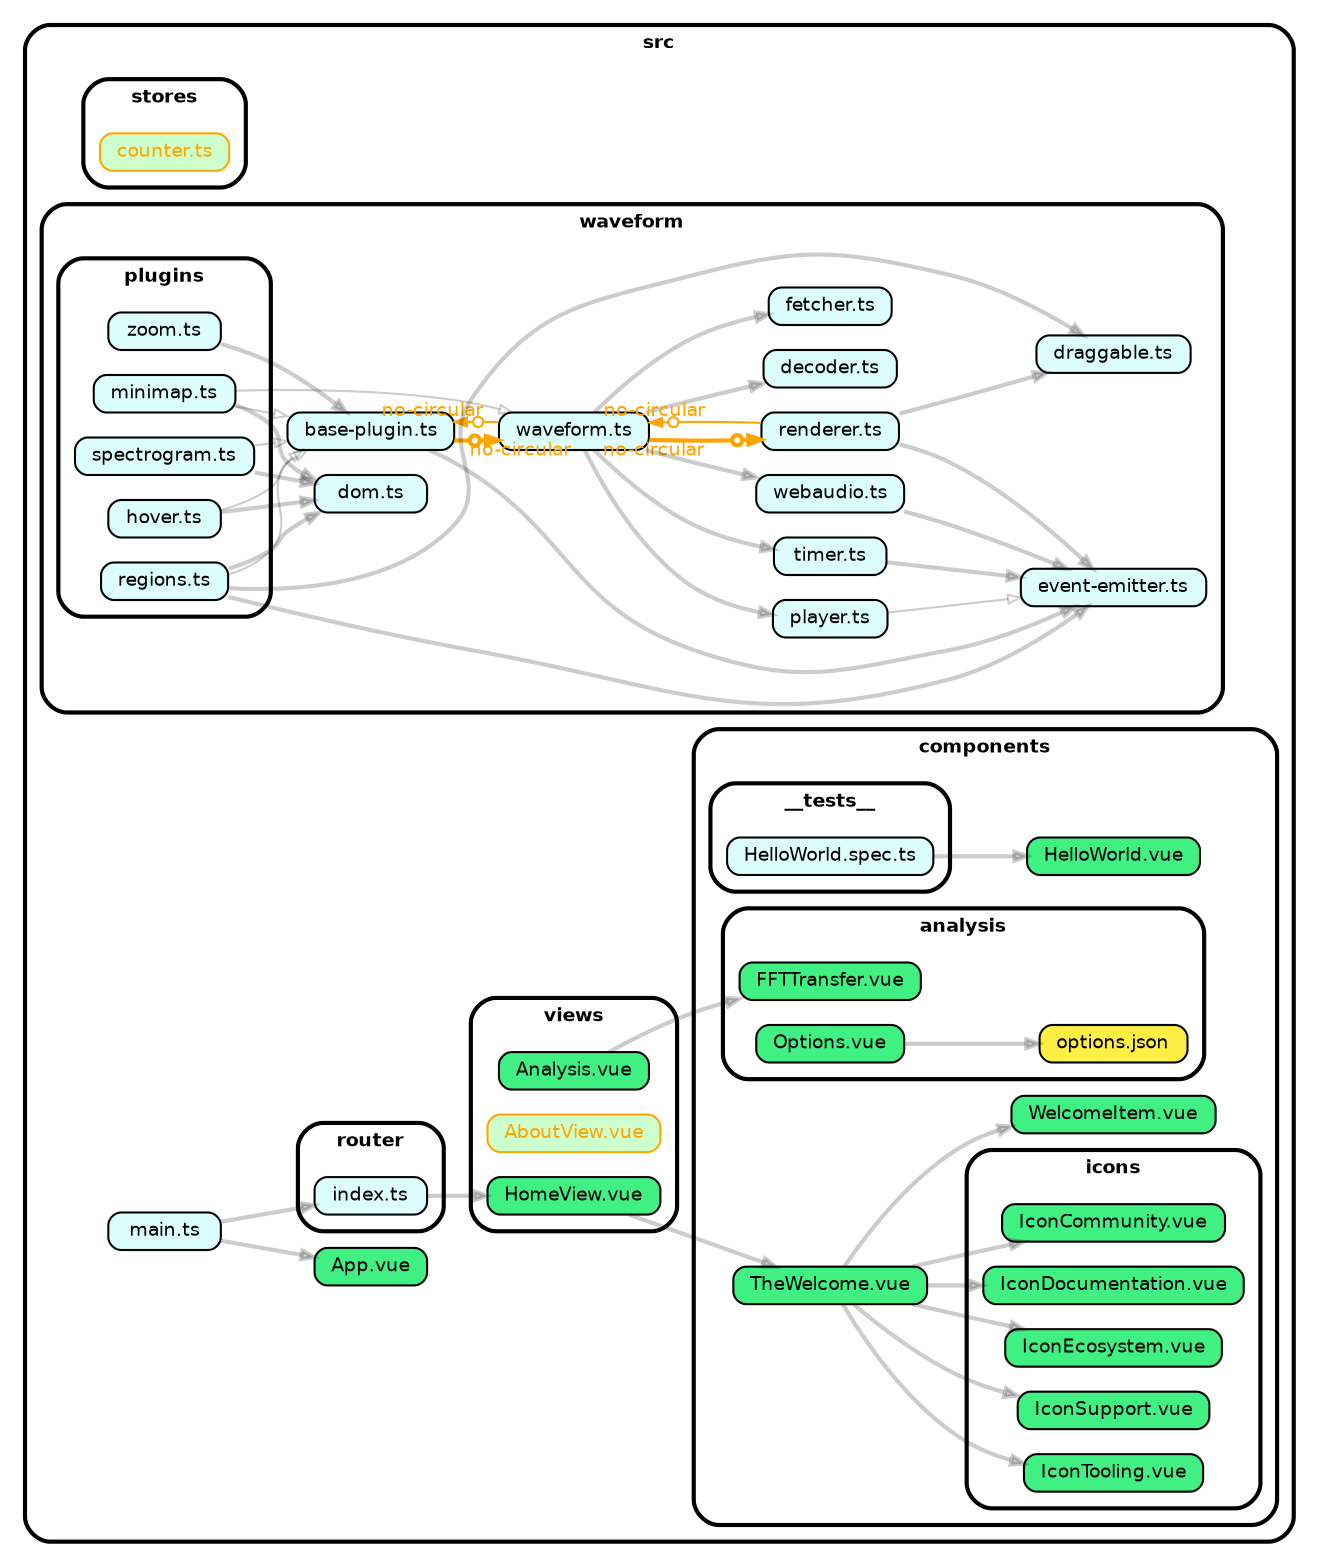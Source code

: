 strict digraph "dependency-cruiser output"{
    rankdir="LR" splines="true" overlap="false" nodesep="0.16" ranksep="0.18" fontname="Helvetica-bold" fontsize="9" style="rounded,bold,filled" fillcolor="#ffffff" compound="true"
    node [shape="box" style="rounded, filled" height="0.2" color="black" fillcolor="#ffffcc" fontcolor="black" fontname="Helvetica" fontsize="9"]
    edge [arrowhead="normal" arrowsize="0.6" penwidth="2.0" color="#00000033" fontname="Helvetica" fontsize="9"]

    subgraph "cluster_src" {label="src" "src/App.vue" [label=<App.vue> tooltip="App.vue" URL="src/App.vue" fillcolor="#41f083"] }
    subgraph "cluster_src" {label="src" subgraph "cluster_src/components" {label="components" "src/components/HelloWorld.vue" [label=<HelloWorld.vue> tooltip="HelloWorld.vue" URL="src/components/HelloWorld.vue" fillcolor="#41f083"] } }
    subgraph "cluster_src" {label="src" subgraph "cluster_src/components" {label="components" "src/components/TheWelcome.vue" [label=<TheWelcome.vue> tooltip="TheWelcome.vue" URL="src/components/TheWelcome.vue" fillcolor="#41f083"] } }
    "src/components/TheWelcome.vue" -> "src/components/icons/IconCommunity.vue"
    "src/components/TheWelcome.vue" -> "src/components/icons/IconDocumentation.vue"
    "src/components/TheWelcome.vue" -> "src/components/icons/IconEcosystem.vue"
    "src/components/TheWelcome.vue" -> "src/components/icons/IconSupport.vue"
    "src/components/TheWelcome.vue" -> "src/components/icons/IconTooling.vue"
    "src/components/TheWelcome.vue" -> "src/components/WelcomeItem.vue"
    subgraph "cluster_src" {label="src" subgraph "cluster_src/components" {label="components" "src/components/WelcomeItem.vue" [label=<WelcomeItem.vue> tooltip="WelcomeItem.vue" URL="src/components/WelcomeItem.vue" fillcolor="#41f083"] } }
    subgraph "cluster_src" {label="src" subgraph "cluster_src/components" {label="components" subgraph "cluster_src/components/__tests__" {label="__tests__" "src/components/__tests__/HelloWorld.spec.ts" [label=<HelloWorld.spec.ts> tooltip="HelloWorld.spec.ts" URL="src/components/__tests__/HelloWorld.spec.ts" fillcolor="#ddfeff"] } } }
    "src/components/__tests__/HelloWorld.spec.ts" -> "src/components/HelloWorld.vue"
    subgraph "cluster_src" {label="src" subgraph "cluster_src/components" {label="components" subgraph "cluster_src/components/analysis" {label="analysis" "src/components/analysis/FFTTransfer.vue" [label=<FFTTransfer.vue> tooltip="FFTTransfer.vue" URL="src/components/analysis/FFTTransfer.vue" fillcolor="#41f083"] } } }
    subgraph "cluster_src" {label="src" subgraph "cluster_src/components" {label="components" subgraph "cluster_src/components/analysis" {label="analysis" "src/components/analysis/Options.vue" [label=<Options.vue> tooltip="Options.vue" URL="src/components/analysis/Options.vue" fillcolor="#41f083"] } } }
    "src/components/analysis/Options.vue" -> "src/components/analysis/options.json"
    subgraph "cluster_src" {label="src" subgraph "cluster_src/components" {label="components" subgraph "cluster_src/components/analysis" {label="analysis" "src/components/analysis/options.json" [label=<options.json> tooltip="options.json" URL="src/components/analysis/options.json" fillcolor="#ffee44"] } } }
    subgraph "cluster_src" {label="src" subgraph "cluster_src/components" {label="components" subgraph "cluster_src/components/icons" {label="icons" "src/components/icons/IconCommunity.vue" [label=<IconCommunity.vue> tooltip="IconCommunity.vue" URL="src/components/icons/IconCommunity.vue" fillcolor="#41f083"] } } }
    subgraph "cluster_src" {label="src" subgraph "cluster_src/components" {label="components" subgraph "cluster_src/components/icons" {label="icons" "src/components/icons/IconDocumentation.vue" [label=<IconDocumentation.vue> tooltip="IconDocumentation.vue" URL="src/components/icons/IconDocumentation.vue" fillcolor="#41f083"] } } }
    subgraph "cluster_src" {label="src" subgraph "cluster_src/components" {label="components" subgraph "cluster_src/components/icons" {label="icons" "src/components/icons/IconEcosystem.vue" [label=<IconEcosystem.vue> tooltip="IconEcosystem.vue" URL="src/components/icons/IconEcosystem.vue" fillcolor="#41f083"] } } }
    subgraph "cluster_src" {label="src" subgraph "cluster_src/components" {label="components" subgraph "cluster_src/components/icons" {label="icons" "src/components/icons/IconSupport.vue" [label=<IconSupport.vue> tooltip="IconSupport.vue" URL="src/components/icons/IconSupport.vue" fillcolor="#41f083"] } } }
    subgraph "cluster_src" {label="src" subgraph "cluster_src/components" {label="components" subgraph "cluster_src/components/icons" {label="icons" "src/components/icons/IconTooling.vue" [label=<IconTooling.vue> tooltip="IconTooling.vue" URL="src/components/icons/IconTooling.vue" fillcolor="#41f083"] } } }
    subgraph "cluster_src" {label="src" "src/main.ts" [label=<main.ts> tooltip="main.ts" URL="src/main.ts" fillcolor="#ddfeff"] }
    "src/main.ts" -> "src/App.vue"
    "src/main.ts" -> "src/router/index.ts"
    subgraph "cluster_src" {label="src" subgraph "cluster_src/router" {label="router" "src/router/index.ts" [label=<index.ts> tooltip="index.ts" URL="src/router/index.ts" fillcolor="#ddfeff"] } }
    "src/router/index.ts" -> "src/views/HomeView.vue"
    subgraph "cluster_src" {label="src" subgraph "cluster_src/stores" {label="stores" "src/stores/counter.ts" [label=<counter.ts> tooltip="no-orphans" URL="src/stores/counter.ts" fillcolor="#ccffcc" fontcolor="orange" color="orange"] } }
    subgraph "cluster_src" {label="src" subgraph "cluster_src/views" {label="views" "src/views/AboutView.vue" [label=<AboutView.vue> tooltip="no-orphans" URL="src/views/AboutView.vue" fillcolor="#ccffcc" fontcolor="orange" color="orange"] } }
    subgraph "cluster_src" {label="src" subgraph "cluster_src/views" {label="views" "src/views/Analysis.vue" [label=<Analysis.vue> tooltip="Analysis.vue" URL="src/views/Analysis.vue" fillcolor="#41f083"] } }
    "src/views/Analysis.vue" -> "src/components/analysis/FFTTransfer.vue"
    subgraph "cluster_src" {label="src" subgraph "cluster_src/views" {label="views" "src/views/HomeView.vue" [label=<HomeView.vue> tooltip="HomeView.vue" URL="src/views/HomeView.vue" fillcolor="#41f083"] } }
    "src/views/HomeView.vue" -> "src/components/TheWelcome.vue"
    subgraph "cluster_src" {label="src" subgraph "cluster_src/waveform" {label="waveform" "src/waveform/base-plugin.ts" [label=<base-plugin.ts> tooltip="base-plugin.ts" URL="src/waveform/base-plugin.ts" fillcolor="#ddfeff"] } }
    "src/waveform/base-plugin.ts" -> "src/waveform/event-emitter.ts"
    "src/waveform/base-plugin.ts" -> "src/waveform/waveform.ts" [xlabel="no-circular" tooltip="no-circular" arrowhead="normalnoneodot" fontcolor="orange" color="orange"]
    subgraph "cluster_src" {label="src" subgraph "cluster_src/waveform" {label="waveform" "src/waveform/decoder.ts" [label=<decoder.ts> tooltip="decoder.ts" URL="src/waveform/decoder.ts" fillcolor="#ddfeff"] } }
    subgraph "cluster_src" {label="src" subgraph "cluster_src/waveform" {label="waveform" "src/waveform/dom.ts" [label=<dom.ts> tooltip="dom.ts" URL="src/waveform/dom.ts" fillcolor="#ddfeff"] } }
    subgraph "cluster_src" {label="src" subgraph "cluster_src/waveform" {label="waveform" "src/waveform/draggable.ts" [label=<draggable.ts> tooltip="draggable.ts" URL="src/waveform/draggable.ts" fillcolor="#ddfeff"] } }
    subgraph "cluster_src" {label="src" subgraph "cluster_src/waveform" {label="waveform" "src/waveform/event-emitter.ts" [label=<event-emitter.ts> tooltip="event-emitter.ts" URL="src/waveform/event-emitter.ts" fillcolor="#ddfeff"] } }
    subgraph "cluster_src" {label="src" subgraph "cluster_src/waveform" {label="waveform" "src/waveform/fetcher.ts" [label=<fetcher.ts> tooltip="fetcher.ts" URL="src/waveform/fetcher.ts" fillcolor="#ddfeff"] } }
    subgraph "cluster_src" {label="src" subgraph "cluster_src/waveform" {label="waveform" "src/waveform/player.ts" [label=<player.ts> tooltip="player.ts" URL="src/waveform/player.ts" fillcolor="#ddfeff"] } }
    "src/waveform/player.ts" -> "src/waveform/event-emitter.ts" [arrowhead="onormal" penwidth="1.0"]
    subgraph "cluster_src" {label="src" subgraph "cluster_src/waveform" {label="waveform" subgraph "cluster_src/waveform/plugins" {label="plugins" "src/waveform/plugins/hover.ts" [label=<hover.ts> tooltip="hover.ts" URL="src/waveform/plugins/hover.ts" fillcolor="#ddfeff"] } } }
    "src/waveform/plugins/hover.ts" -> "src/waveform/base-plugin.ts" [arrowhead="onormal" penwidth="1.0"]
    "src/waveform/plugins/hover.ts" -> "src/waveform/dom.ts"
    subgraph "cluster_src" {label="src" subgraph "cluster_src/waveform" {label="waveform" subgraph "cluster_src/waveform/plugins" {label="plugins" "src/waveform/plugins/minimap.ts" [label=<minimap.ts> tooltip="minimap.ts" URL="src/waveform/plugins/minimap.ts" fillcolor="#ddfeff"] } } }
    "src/waveform/plugins/minimap.ts" -> "src/waveform/base-plugin.ts" [arrowhead="onormal" penwidth="1.0"]
    "src/waveform/plugins/minimap.ts" -> "src/waveform/dom.ts"
    "src/waveform/plugins/minimap.ts" -> "src/waveform/waveform.ts" [arrowhead="onormal" penwidth="1.0"]
    subgraph "cluster_src" {label="src" subgraph "cluster_src/waveform" {label="waveform" subgraph "cluster_src/waveform/plugins" {label="plugins" "src/waveform/plugins/regions.ts" [label=<regions.ts> tooltip="regions.ts" URL="src/waveform/plugins/regions.ts" fillcolor="#ddfeff"] } } }
    "src/waveform/plugins/regions.ts" -> "src/waveform/base-plugin.ts" [arrowhead="onormal" penwidth="1.0"]
    "src/waveform/plugins/regions.ts" -> "src/waveform/dom.ts"
    "src/waveform/plugins/regions.ts" -> "src/waveform/draggable.ts"
    "src/waveform/plugins/regions.ts" -> "src/waveform/event-emitter.ts"
    subgraph "cluster_src" {label="src" subgraph "cluster_src/waveform" {label="waveform" subgraph "cluster_src/waveform/plugins" {label="plugins" "src/waveform/plugins/spectrogram.ts" [label=<spectrogram.ts> tooltip="spectrogram.ts" URL="src/waveform/plugins/spectrogram.ts" fillcolor="#ddfeff"] } } }
    "src/waveform/plugins/spectrogram.ts" -> "src/waveform/base-plugin.ts" [arrowhead="onormal" penwidth="1.0"]
    "src/waveform/plugins/spectrogram.ts" -> "src/waveform/dom.ts"
    subgraph "cluster_src" {label="src" subgraph "cluster_src/waveform" {label="waveform" subgraph "cluster_src/waveform/plugins" {label="plugins" "src/waveform/plugins/zoom.ts" [label=<zoom.ts> tooltip="zoom.ts" URL="src/waveform/plugins/zoom.ts" fillcolor="#ddfeff"] } } }
    "src/waveform/plugins/zoom.ts" -> "src/waveform/base-plugin.ts"
    subgraph "cluster_src" {label="src" subgraph "cluster_src/waveform" {label="waveform" "src/waveform/renderer.ts" [label=<renderer.ts> tooltip="renderer.ts" URL="src/waveform/renderer.ts" fillcolor="#ddfeff"] } }
    "src/waveform/renderer.ts" -> "src/waveform/draggable.ts"
    "src/waveform/renderer.ts" -> "src/waveform/event-emitter.ts"
    "src/waveform/renderer.ts" -> "src/waveform/waveform.ts" [xlabel="no-circular" tooltip="no-circular" arrowhead="normalnoneodot" penwidth="1.0" fontcolor="orange" color="orange"]
    subgraph "cluster_src" {label="src" subgraph "cluster_src/waveform" {label="waveform" "src/waveform/timer.ts" [label=<timer.ts> tooltip="timer.ts" URL="src/waveform/timer.ts" fillcolor="#ddfeff"] } }
    "src/waveform/timer.ts" -> "src/waveform/event-emitter.ts"
    subgraph "cluster_src" {label="src" subgraph "cluster_src/waveform" {label="waveform" "src/waveform/waveform.ts" [label=<waveform.ts> tooltip="waveform.ts" URL="src/waveform/waveform.ts" fillcolor="#ddfeff"] } }
    "src/waveform/waveform.ts" -> "src/waveform/base-plugin.ts" [xlabel="no-circular" tooltip="no-circular" arrowhead="normalnoneodot" penwidth="1.0" fontcolor="orange" color="orange"]
    "src/waveform/waveform.ts" -> "src/waveform/decoder.ts"
    "src/waveform/waveform.ts" -> "src/waveform/fetcher.ts"
    "src/waveform/waveform.ts" -> "src/waveform/player.ts"
    "src/waveform/waveform.ts" -> "src/waveform/renderer.ts" [xlabel="no-circular" tooltip="no-circular" arrowhead="normalnoneodot" fontcolor="orange" color="orange"]
    "src/waveform/waveform.ts" -> "src/waveform/timer.ts"
    "src/waveform/waveform.ts" -> "src/waveform/webaudio.ts"
    subgraph "cluster_src" {label="src" subgraph "cluster_src/waveform" {label="waveform" "src/waveform/webaudio.ts" [label=<webaudio.ts> tooltip="webaudio.ts" URL="src/waveform/webaudio.ts" fillcolor="#ddfeff"] } }
    "src/waveform/webaudio.ts" -> "src/waveform/event-emitter.ts"
}
